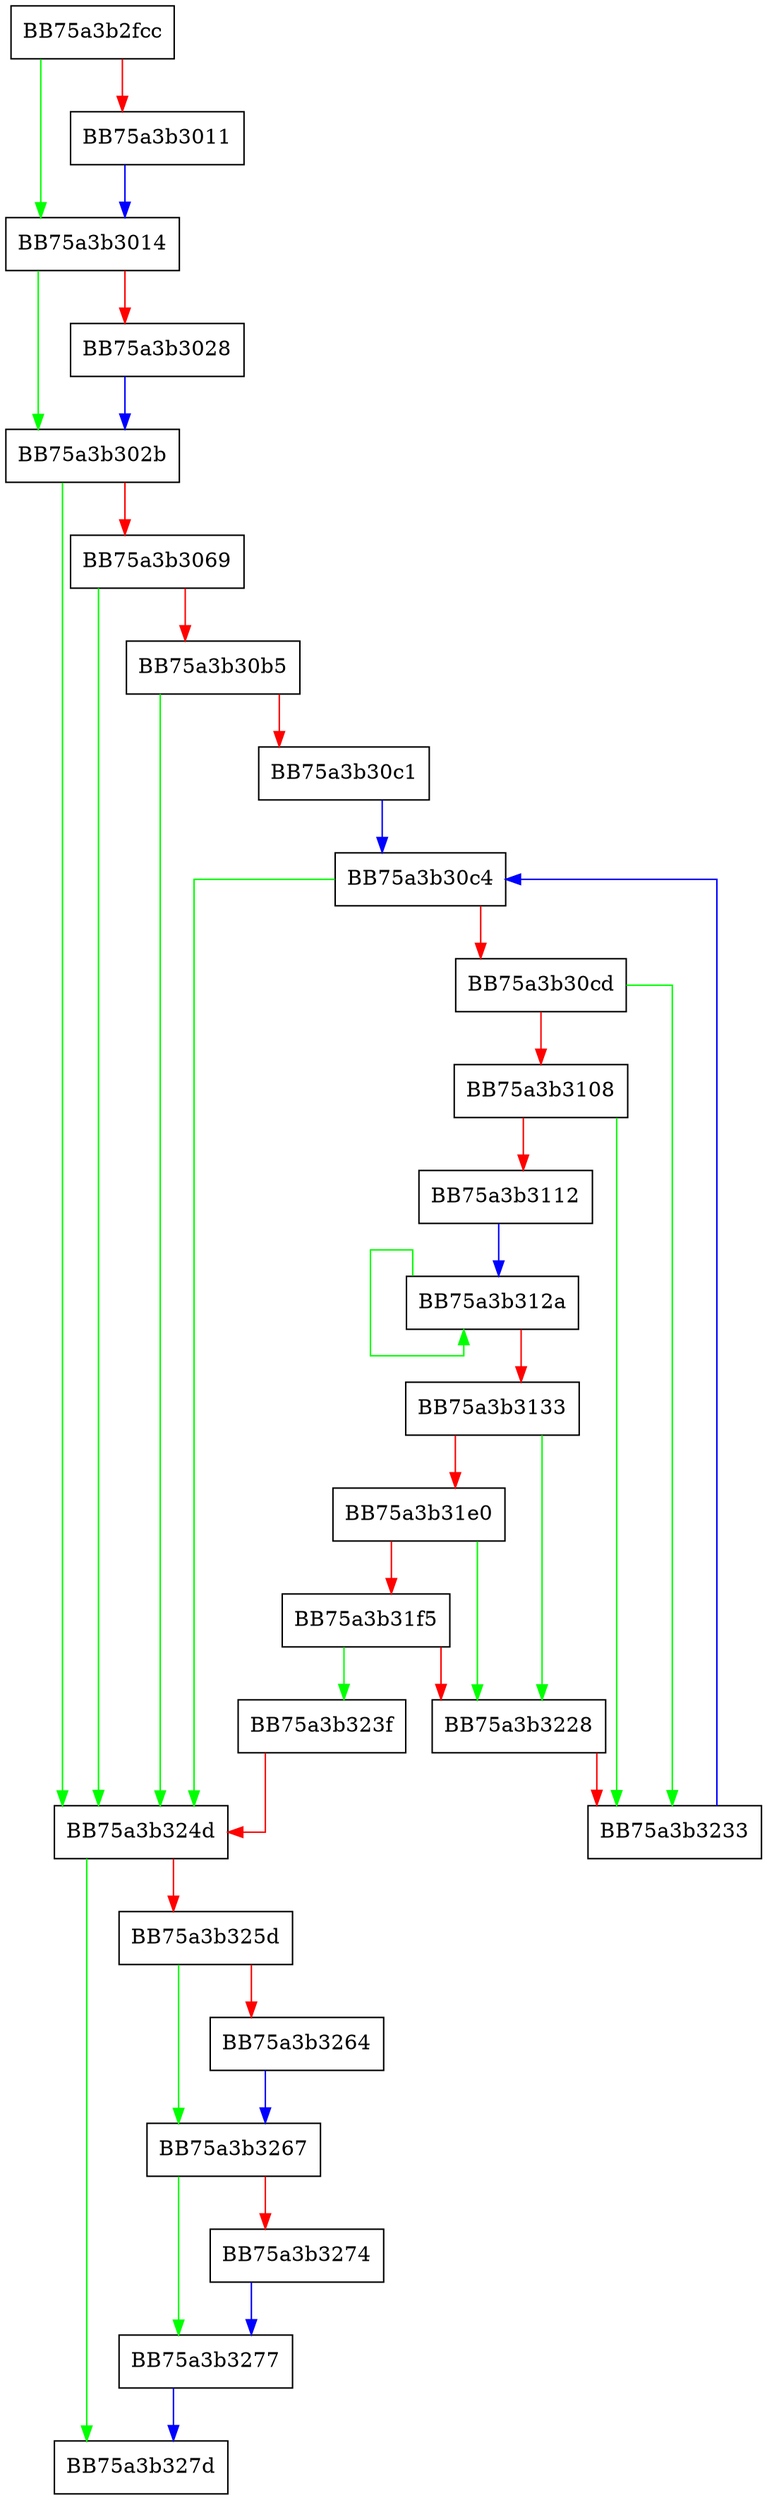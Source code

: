 digraph get_gpu_driver_description_version {
  node [shape="box"];
  graph [splines=ortho];
  BB75a3b2fcc -> BB75a3b3014 [color="green"];
  BB75a3b2fcc -> BB75a3b3011 [color="red"];
  BB75a3b3011 -> BB75a3b3014 [color="blue"];
  BB75a3b3014 -> BB75a3b302b [color="green"];
  BB75a3b3014 -> BB75a3b3028 [color="red"];
  BB75a3b3028 -> BB75a3b302b [color="blue"];
  BB75a3b302b -> BB75a3b324d [color="green"];
  BB75a3b302b -> BB75a3b3069 [color="red"];
  BB75a3b3069 -> BB75a3b324d [color="green"];
  BB75a3b3069 -> BB75a3b30b5 [color="red"];
  BB75a3b30b5 -> BB75a3b324d [color="green"];
  BB75a3b30b5 -> BB75a3b30c1 [color="red"];
  BB75a3b30c1 -> BB75a3b30c4 [color="blue"];
  BB75a3b30c4 -> BB75a3b324d [color="green"];
  BB75a3b30c4 -> BB75a3b30cd [color="red"];
  BB75a3b30cd -> BB75a3b3233 [color="green"];
  BB75a3b30cd -> BB75a3b3108 [color="red"];
  BB75a3b3108 -> BB75a3b3233 [color="green"];
  BB75a3b3108 -> BB75a3b3112 [color="red"];
  BB75a3b3112 -> BB75a3b312a [color="blue"];
  BB75a3b312a -> BB75a3b312a [color="green"];
  BB75a3b312a -> BB75a3b3133 [color="red"];
  BB75a3b3133 -> BB75a3b3228 [color="green"];
  BB75a3b3133 -> BB75a3b31e0 [color="red"];
  BB75a3b31e0 -> BB75a3b3228 [color="green"];
  BB75a3b31e0 -> BB75a3b31f5 [color="red"];
  BB75a3b31f5 -> BB75a3b323f [color="green"];
  BB75a3b31f5 -> BB75a3b3228 [color="red"];
  BB75a3b3228 -> BB75a3b3233 [color="red"];
  BB75a3b3233 -> BB75a3b30c4 [color="blue"];
  BB75a3b323f -> BB75a3b324d [color="red"];
  BB75a3b324d -> BB75a3b327d [color="green"];
  BB75a3b324d -> BB75a3b325d [color="red"];
  BB75a3b325d -> BB75a3b3267 [color="green"];
  BB75a3b325d -> BB75a3b3264 [color="red"];
  BB75a3b3264 -> BB75a3b3267 [color="blue"];
  BB75a3b3267 -> BB75a3b3277 [color="green"];
  BB75a3b3267 -> BB75a3b3274 [color="red"];
  BB75a3b3274 -> BB75a3b3277 [color="blue"];
  BB75a3b3277 -> BB75a3b327d [color="blue"];
}